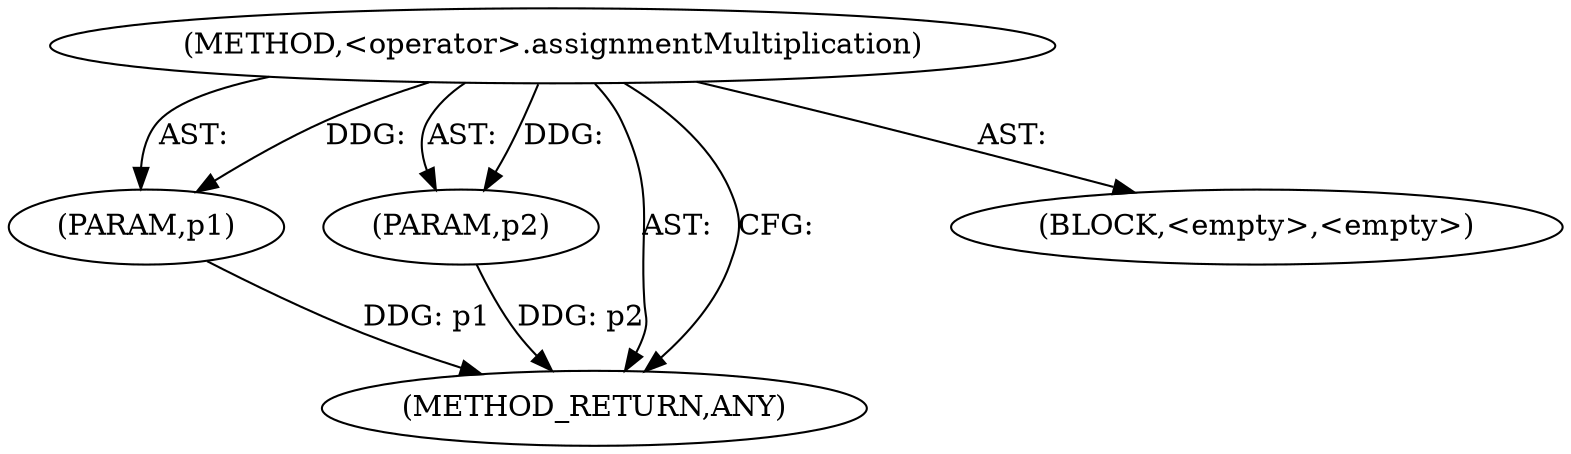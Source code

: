 digraph "&lt;operator&gt;.assignmentMultiplication" {  
"100221" [label = <(METHOD,&lt;operator&gt;.assignmentMultiplication)> ]
"100222" [label = <(PARAM,p1)> ]
"100223" [label = <(PARAM,p2)> ]
"100224" [label = <(METHOD_RETURN,ANY)> ]
"100225" [label = <(BLOCK,&lt;empty&gt;,&lt;empty&gt;)> ]
  "100221" -> "100224"  [ label = "AST: "] 
  "100221" -> "100222"  [ label = "AST: "] 
  "100221" -> "100225"  [ label = "AST: "] 
  "100221" -> "100223"  [ label = "AST: "] 
  "100221" -> "100224"  [ label = "CFG: "] 
  "100222" -> "100224"  [ label = "DDG: p1"] 
  "100223" -> "100224"  [ label = "DDG: p2"] 
  "100221" -> "100222"  [ label = "DDG: "] 
  "100221" -> "100223"  [ label = "DDG: "] 
}
